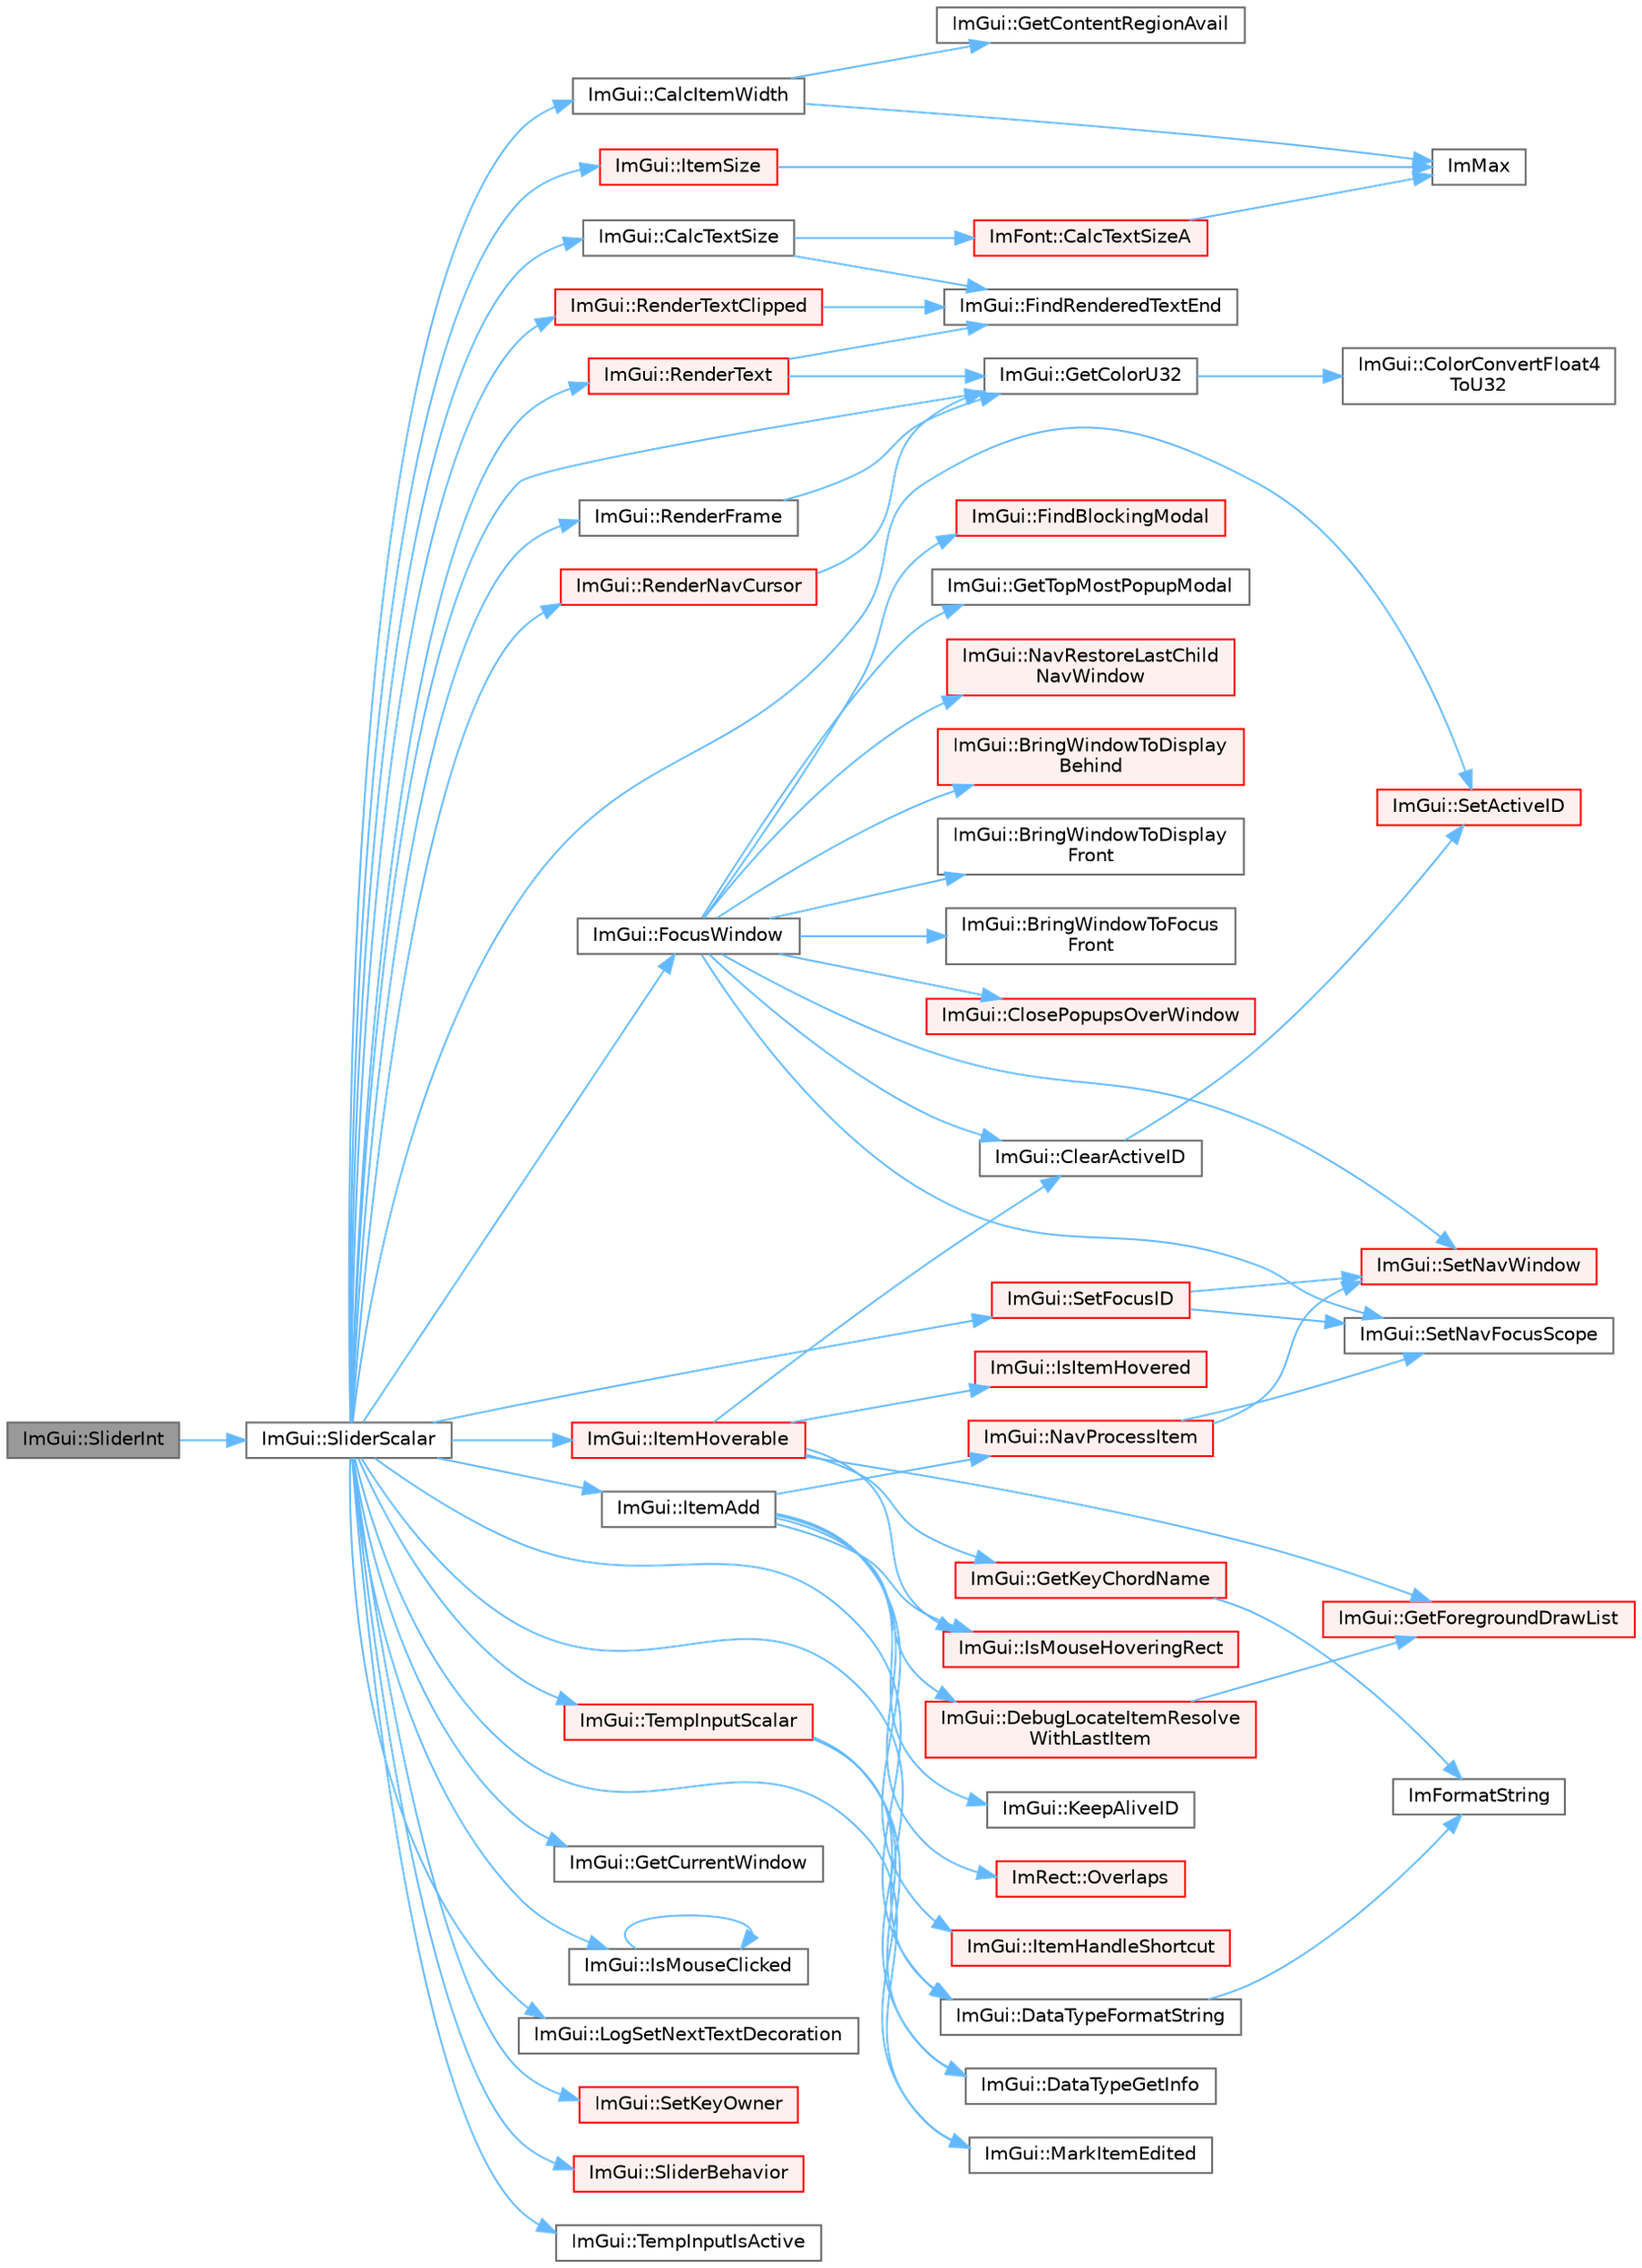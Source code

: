 digraph "ImGui::SliderInt"
{
 // LATEX_PDF_SIZE
  bgcolor="transparent";
  edge [fontname=Helvetica,fontsize=10,labelfontname=Helvetica,labelfontsize=10];
  node [fontname=Helvetica,fontsize=10,shape=box,height=0.2,width=0.4];
  rankdir="LR";
  Node1 [id="Node000001",label="ImGui::SliderInt",height=0.2,width=0.4,color="gray40", fillcolor="grey60", style="filled", fontcolor="black",tooltip=" "];
  Node1 -> Node2 [id="edge1_Node000001_Node000002",color="steelblue1",style="solid",tooltip=" "];
  Node2 [id="Node000002",label="ImGui::SliderScalar",height=0.2,width=0.4,color="grey40", fillcolor="white", style="filled",URL="$namespace_im_gui.html#afdd7faa9a69f75b8d674cdc207441bea",tooltip=" "];
  Node2 -> Node3 [id="edge2_Node000002_Node000003",color="steelblue1",style="solid",tooltip=" "];
  Node3 [id="Node000003",label="ImGui::CalcItemWidth",height=0.2,width=0.4,color="grey40", fillcolor="white", style="filled",URL="$namespace_im_gui.html#ab3b3ba92ebd8bca4a552dd93321a1994",tooltip=" "];
  Node3 -> Node4 [id="edge3_Node000003_Node000004",color="steelblue1",style="solid",tooltip=" "];
  Node4 [id="Node000004",label="ImGui::GetContentRegionAvail",height=0.2,width=0.4,color="grey40", fillcolor="white", style="filled",URL="$namespace_im_gui.html#a410c8e19b2fea8b52746ca11b3930301",tooltip=" "];
  Node3 -> Node5 [id="edge4_Node000003_Node000005",color="steelblue1",style="solid",tooltip=" "];
  Node5 [id="Node000005",label="ImMax",height=0.2,width=0.4,color="grey40", fillcolor="white", style="filled",URL="$imgui__internal_8h.html#a7667efd95147d0422f140917c71a9226",tooltip=" "];
  Node2 -> Node6 [id="edge5_Node000002_Node000006",color="steelblue1",style="solid",tooltip=" "];
  Node6 [id="Node000006",label="ImGui::CalcTextSize",height=0.2,width=0.4,color="grey40", fillcolor="white", style="filled",URL="$namespace_im_gui.html#a848b9db6cc4a186751c0ecebcaadc33b",tooltip=" "];
  Node6 -> Node7 [id="edge6_Node000006_Node000007",color="steelblue1",style="solid",tooltip=" "];
  Node7 [id="Node000007",label="ImFont::CalcTextSizeA",height=0.2,width=0.4,color="red", fillcolor="#FFF0F0", style="filled",URL="$struct_im_font.html#a418146c00c3dee351a411b952cce5175",tooltip=" "];
  Node7 -> Node5 [id="edge7_Node000007_Node000005",color="steelblue1",style="solid",tooltip=" "];
  Node6 -> Node14 [id="edge8_Node000006_Node000014",color="steelblue1",style="solid",tooltip=" "];
  Node14 [id="Node000014",label="ImGui::FindRenderedTextEnd",height=0.2,width=0.4,color="grey40", fillcolor="white", style="filled",URL="$namespace_im_gui.html#a7671e1dbc803a31b06081b52a771d83f",tooltip=" "];
  Node2 -> Node15 [id="edge9_Node000002_Node000015",color="steelblue1",style="solid",tooltip=" "];
  Node15 [id="Node000015",label="ImGui::DataTypeFormatString",height=0.2,width=0.4,color="grey40", fillcolor="white", style="filled",URL="$namespace_im_gui.html#a5fda8e22d0e4721940aefcb7232b1f82",tooltip=" "];
  Node15 -> Node16 [id="edge10_Node000015_Node000016",color="steelblue1",style="solid",tooltip=" "];
  Node16 [id="Node000016",label="ImFormatString",height=0.2,width=0.4,color="grey40", fillcolor="white", style="filled",URL="$imgui_8cpp.html#a75ccaf7d676b1f567ba888ae42ac3809",tooltip=" "];
  Node2 -> Node17 [id="edge11_Node000002_Node000017",color="steelblue1",style="solid",tooltip=" "];
  Node17 [id="Node000017",label="ImGui::DataTypeGetInfo",height=0.2,width=0.4,color="grey40", fillcolor="white", style="filled",URL="$namespace_im_gui.html#a5b25ed1443e5a28d5a5725892e896578",tooltip=" "];
  Node2 -> Node18 [id="edge12_Node000002_Node000018",color="steelblue1",style="solid",tooltip=" "];
  Node18 [id="Node000018",label="ImGui::FocusWindow",height=0.2,width=0.4,color="grey40", fillcolor="white", style="filled",URL="$namespace_im_gui.html#a27aa6f2f3aa11778c6d023b1b223f262",tooltip=" "];
  Node18 -> Node19 [id="edge13_Node000018_Node000019",color="steelblue1",style="solid",tooltip=" "];
  Node19 [id="Node000019",label="ImGui::BringWindowToDisplay\lBehind",height=0.2,width=0.4,color="red", fillcolor="#FFF0F0", style="filled",URL="$namespace_im_gui.html#a8cae2f7a08f820a8d5349d1964603b20",tooltip=" "];
  Node18 -> Node21 [id="edge14_Node000018_Node000021",color="steelblue1",style="solid",tooltip=" "];
  Node21 [id="Node000021",label="ImGui::BringWindowToDisplay\lFront",height=0.2,width=0.4,color="grey40", fillcolor="white", style="filled",URL="$namespace_im_gui.html#a1f7b95f36d03751c928af7b1b745e959",tooltip=" "];
  Node18 -> Node22 [id="edge15_Node000018_Node000022",color="steelblue1",style="solid",tooltip=" "];
  Node22 [id="Node000022",label="ImGui::BringWindowToFocus\lFront",height=0.2,width=0.4,color="grey40", fillcolor="white", style="filled",URL="$namespace_im_gui.html#affe95a2dc969f0d15fbd4b588c94ac1a",tooltip=" "];
  Node18 -> Node23 [id="edge16_Node000018_Node000023",color="steelblue1",style="solid",tooltip=" "];
  Node23 [id="Node000023",label="ImGui::ClearActiveID",height=0.2,width=0.4,color="grey40", fillcolor="white", style="filled",URL="$namespace_im_gui.html#a17ff60ad1e2669130ac38a04d16eb354",tooltip=" "];
  Node23 -> Node24 [id="edge17_Node000023_Node000024",color="steelblue1",style="solid",tooltip=" "];
  Node24 [id="Node000024",label="ImGui::SetActiveID",height=0.2,width=0.4,color="red", fillcolor="#FFF0F0", style="filled",URL="$namespace_im_gui.html#a27b8ace13a8c421ee8405f0cbebe4ead",tooltip=" "];
  Node18 -> Node26 [id="edge18_Node000018_Node000026",color="steelblue1",style="solid",tooltip=" "];
  Node26 [id="Node000026",label="ImGui::ClosePopupsOverWindow",height=0.2,width=0.4,color="red", fillcolor="#FFF0F0", style="filled",URL="$namespace_im_gui.html#a0076b153c697cb85e263fcbd59340bce",tooltip=" "];
  Node18 -> Node31 [id="edge19_Node000018_Node000031",color="steelblue1",style="solid",tooltip=" "];
  Node31 [id="Node000031",label="ImGui::FindBlockingModal",height=0.2,width=0.4,color="red", fillcolor="#FFF0F0", style="filled",URL="$namespace_im_gui.html#a196705a4195b41a57470ef6553cb440c",tooltip=" "];
  Node18 -> Node32 [id="edge20_Node000018_Node000032",color="steelblue1",style="solid",tooltip=" "];
  Node32 [id="Node000032",label="ImGui::GetTopMostPopupModal",height=0.2,width=0.4,color="grey40", fillcolor="white", style="filled",URL="$namespace_im_gui.html#a6b905269b079f5e07755db52cc6e52df",tooltip=" "];
  Node18 -> Node33 [id="edge21_Node000018_Node000033",color="steelblue1",style="solid",tooltip=" "];
  Node33 [id="Node000033",label="ImGui::NavRestoreLastChild\lNavWindow",height=0.2,width=0.4,color="red", fillcolor="#FFF0F0", style="filled",URL="$namespace_im_gui.html#ae9ed208c0b64e4919e5de1cb83b2db2a",tooltip=" "];
  Node18 -> Node35 [id="edge22_Node000018_Node000035",color="steelblue1",style="solid",tooltip=" "];
  Node35 [id="Node000035",label="ImGui::SetNavFocusScope",height=0.2,width=0.4,color="grey40", fillcolor="white", style="filled",URL="$namespace_im_gui.html#ada2736a9b034b93ba877f46577bc5e8b",tooltip=" "];
  Node18 -> Node36 [id="edge23_Node000018_Node000036",color="steelblue1",style="solid",tooltip=" "];
  Node36 [id="Node000036",label="ImGui::SetNavWindow",height=0.2,width=0.4,color="red", fillcolor="#FFF0F0", style="filled",URL="$namespace_im_gui.html#aa422c756f467e650d67b4fb1b74ff5a1",tooltip=" "];
  Node2 -> Node38 [id="edge24_Node000002_Node000038",color="steelblue1",style="solid",tooltip=" "];
  Node38 [id="Node000038",label="ImGui::GetColorU32",height=0.2,width=0.4,color="grey40", fillcolor="white", style="filled",URL="$namespace_im_gui.html#a0de2d9bd347d9866511eb8d014e62556",tooltip=" "];
  Node38 -> Node39 [id="edge25_Node000038_Node000039",color="steelblue1",style="solid",tooltip=" "];
  Node39 [id="Node000039",label="ImGui::ColorConvertFloat4\lToU32",height=0.2,width=0.4,color="grey40", fillcolor="white", style="filled",URL="$namespace_im_gui.html#abe2691de0b1a71c774ab24cc91564a94",tooltip=" "];
  Node2 -> Node40 [id="edge26_Node000002_Node000040",color="steelblue1",style="solid",tooltip=" "];
  Node40 [id="Node000040",label="ImGui::GetCurrentWindow",height=0.2,width=0.4,color="grey40", fillcolor="white", style="filled",URL="$namespace_im_gui.html#ac452417b5004ca16a814a72cff153526",tooltip=" "];
  Node2 -> Node41 [id="edge27_Node000002_Node000041",color="steelblue1",style="solid",tooltip=" "];
  Node41 [id="Node000041",label="ImGui::IsMouseClicked",height=0.2,width=0.4,color="grey40", fillcolor="white", style="filled",URL="$namespace_im_gui.html#a2d430db9485d0b3d86d51d5436225495",tooltip=" "];
  Node41 -> Node41 [id="edge28_Node000041_Node000041",color="steelblue1",style="solid",tooltip=" "];
  Node2 -> Node42 [id="edge29_Node000002_Node000042",color="steelblue1",style="solid",tooltip=" "];
  Node42 [id="Node000042",label="ImGui::ItemAdd",height=0.2,width=0.4,color="grey40", fillcolor="white", style="filled",URL="$namespace_im_gui.html#a0c2ccafc8d403c02a6590ac21157b9ac",tooltip=" "];
  Node42 -> Node43 [id="edge30_Node000042_Node000043",color="steelblue1",style="solid",tooltip=" "];
  Node43 [id="Node000043",label="ImGui::DebugLocateItemResolve\lWithLastItem",height=0.2,width=0.4,color="red", fillcolor="#FFF0F0", style="filled",URL="$namespace_im_gui.html#ae8ab0d7dfc90af8e82db3ed9e7829219",tooltip=" "];
  Node43 -> Node59 [id="edge31_Node000043_Node000059",color="steelblue1",style="solid",tooltip=" "];
  Node59 [id="Node000059",label="ImGui::GetForegroundDrawList",height=0.2,width=0.4,color="red", fillcolor="#FFF0F0", style="filled",URL="$namespace_im_gui.html#a77e1a981b472415e6613a2bd0966d817",tooltip=" "];
  Node42 -> Node66 [id="edge32_Node000042_Node000066",color="steelblue1",style="solid",tooltip=" "];
  Node66 [id="Node000066",label="ImGui::IsMouseHoveringRect",height=0.2,width=0.4,color="red", fillcolor="#FFF0F0", style="filled",URL="$namespace_im_gui.html#ae0b8ea0e06c457316d6aed6c5b2a1c25",tooltip=" "];
  Node42 -> Node70 [id="edge33_Node000042_Node000070",color="steelblue1",style="solid",tooltip=" "];
  Node70 [id="Node000070",label="ImGui::ItemHandleShortcut",height=0.2,width=0.4,color="red", fillcolor="#FFF0F0", style="filled",URL="$namespace_im_gui.html#a338deb537666a886cf3ece08c07e9fa9",tooltip=" "];
  Node42 -> Node73 [id="edge34_Node000042_Node000073",color="steelblue1",style="solid",tooltip=" "];
  Node73 [id="Node000073",label="ImGui::KeepAliveID",height=0.2,width=0.4,color="grey40", fillcolor="white", style="filled",URL="$namespace_im_gui.html#a85a245c78a9f7c351636bdad6e60c488",tooltip=" "];
  Node42 -> Node74 [id="edge35_Node000042_Node000074",color="steelblue1",style="solid",tooltip=" "];
  Node74 [id="Node000074",label="ImGui::NavProcessItem",height=0.2,width=0.4,color="red", fillcolor="#FFF0F0", style="filled",URL="$namespace_im_gui.html#aa217c2f0448788f3c064bf828a8f9d8f",tooltip=" "];
  Node74 -> Node35 [id="edge36_Node000074_Node000035",color="steelblue1",style="solid",tooltip=" "];
  Node74 -> Node36 [id="edge37_Node000074_Node000036",color="steelblue1",style="solid",tooltip=" "];
  Node42 -> Node92 [id="edge38_Node000042_Node000092",color="steelblue1",style="solid",tooltip=" "];
  Node92 [id="Node000092",label="ImRect::Overlaps",height=0.2,width=0.4,color="red", fillcolor="#FFF0F0", style="filled",URL="$struct_im_rect.html#a0af3bade3781e5e7c6afdf71ccfb0d43",tooltip=" "];
  Node2 -> Node93 [id="edge39_Node000002_Node000093",color="steelblue1",style="solid",tooltip=" "];
  Node93 [id="Node000093",label="ImGui::ItemHoverable",height=0.2,width=0.4,color="red", fillcolor="#FFF0F0", style="filled",URL="$namespace_im_gui.html#a1d7304e335dbe35c4d97b67854111ed2",tooltip=" "];
  Node93 -> Node23 [id="edge40_Node000093_Node000023",color="steelblue1",style="solid",tooltip=" "];
  Node93 -> Node59 [id="edge41_Node000093_Node000059",color="steelblue1",style="solid",tooltip=" "];
  Node93 -> Node94 [id="edge42_Node000093_Node000094",color="steelblue1",style="solid",tooltip=" "];
  Node94 [id="Node000094",label="ImGui::GetKeyChordName",height=0.2,width=0.4,color="red", fillcolor="#FFF0F0", style="filled",URL="$namespace_im_gui.html#a4711f04593c21dee2ecb1f736c4da981",tooltip=" "];
  Node94 -> Node16 [id="edge43_Node000094_Node000016",color="steelblue1",style="solid",tooltip=" "];
  Node93 -> Node101 [id="edge44_Node000093_Node000101",color="steelblue1",style="solid",tooltip=" "];
  Node101 [id="Node000101",label="ImGui::IsItemHovered",height=0.2,width=0.4,color="red", fillcolor="#FFF0F0", style="filled",URL="$namespace_im_gui.html#ac9a400eff3a9561d95e80486c52a660b",tooltip=" "];
  Node93 -> Node66 [id="edge45_Node000093_Node000066",color="steelblue1",style="solid",tooltip=" "];
  Node2 -> Node177 [id="edge46_Node000002_Node000177",color="steelblue1",style="solid",tooltip=" "];
  Node177 [id="Node000177",label="ImGui::ItemSize",height=0.2,width=0.4,color="red", fillcolor="#FFF0F0", style="filled",URL="$namespace_im_gui.html#a4b5818a652d943ea54e0cec9fb3943d7",tooltip=" "];
  Node177 -> Node5 [id="edge47_Node000177_Node000005",color="steelblue1",style="solid",tooltip=" "];
  Node2 -> Node263 [id="edge48_Node000002_Node000263",color="steelblue1",style="solid",tooltip=" "];
  Node263 [id="Node000263",label="ImGui::LogSetNextTextDecoration",height=0.2,width=0.4,color="grey40", fillcolor="white", style="filled",URL="$namespace_im_gui.html#a66bc1e61bff5f2170bcd2d7d071eaa22",tooltip=" "];
  Node2 -> Node285 [id="edge49_Node000002_Node000285",color="steelblue1",style="solid",tooltip=" "];
  Node285 [id="Node000285",label="ImGui::MarkItemEdited",height=0.2,width=0.4,color="grey40", fillcolor="white", style="filled",URL="$namespace_im_gui.html#a83036681a36fbee2d35b5b57a1ef72e6",tooltip=" "];
  Node2 -> Node230 [id="edge50_Node000002_Node000230",color="steelblue1",style="solid",tooltip=" "];
  Node230 [id="Node000230",label="ImGui::RenderFrame",height=0.2,width=0.4,color="grey40", fillcolor="white", style="filled",URL="$namespace_im_gui.html#a6eb97ff501764c37df4ffd99ebadeba7",tooltip=" "];
  Node230 -> Node38 [id="edge51_Node000230_Node000038",color="steelblue1",style="solid",tooltip=" "];
  Node2 -> Node231 [id="edge52_Node000002_Node000231",color="steelblue1",style="solid",tooltip=" "];
  Node231 [id="Node000231",label="ImGui::RenderNavCursor",height=0.2,width=0.4,color="red", fillcolor="#FFF0F0", style="filled",URL="$namespace_im_gui.html#a2722dcfe26c7f6e8cd522102ef5b7df2",tooltip=" "];
  Node231 -> Node38 [id="edge53_Node000231_Node000038",color="steelblue1",style="solid",tooltip=" "];
  Node2 -> Node273 [id="edge54_Node000002_Node000273",color="steelblue1",style="solid",tooltip=" "];
  Node273 [id="Node000273",label="ImGui::RenderText",height=0.2,width=0.4,color="red", fillcolor="#FFF0F0", style="filled",URL="$namespace_im_gui.html#a9971ce57f2a288ac3a12df886c5550d1",tooltip=" "];
  Node273 -> Node14 [id="edge55_Node000273_Node000014",color="steelblue1",style="solid",tooltip=" "];
  Node273 -> Node38 [id="edge56_Node000273_Node000038",color="steelblue1",style="solid",tooltip=" "];
  Node2 -> Node279 [id="edge57_Node000002_Node000279",color="steelblue1",style="solid",tooltip=" "];
  Node279 [id="Node000279",label="ImGui::RenderTextClipped",height=0.2,width=0.4,color="red", fillcolor="#FFF0F0", style="filled",URL="$namespace_im_gui.html#ab362eafae794c7364a6b96ea06f38eb9",tooltip=" "];
  Node279 -> Node14 [id="edge58_Node000279_Node000014",color="steelblue1",style="solid",tooltip=" "];
  Node2 -> Node24 [id="edge59_Node000002_Node000024",color="steelblue1",style="solid",tooltip=" "];
  Node2 -> Node288 [id="edge60_Node000002_Node000288",color="steelblue1",style="solid",tooltip=" "];
  Node288 [id="Node000288",label="ImGui::SetFocusID",height=0.2,width=0.4,color="red", fillcolor="#FFF0F0", style="filled",URL="$namespace_im_gui.html#a8ad578d7141486ff12b59b0c251234e6",tooltip=" "];
  Node288 -> Node35 [id="edge61_Node000288_Node000035",color="steelblue1",style="solid",tooltip=" "];
  Node288 -> Node36 [id="edge62_Node000288_Node000036",color="steelblue1",style="solid",tooltip=" "];
  Node2 -> Node214 [id="edge63_Node000002_Node000214",color="steelblue1",style="solid",tooltip=" "];
  Node214 [id="Node000214",label="ImGui::SetKeyOwner",height=0.2,width=0.4,color="red", fillcolor="#FFF0F0", style="filled",URL="$namespace_im_gui.html#ac415798dd69ab045cda84dd14a52c3ea",tooltip=" "];
  Node2 -> Node518 [id="edge64_Node000002_Node000518",color="steelblue1",style="solid",tooltip=" "];
  Node518 [id="Node000518",label="ImGui::SliderBehavior",height=0.2,width=0.4,color="red", fillcolor="#FFF0F0", style="filled",URL="$namespace_im_gui.html#af8d5d2cfa55221448e55e51b1abcfe93",tooltip=" "];
  Node2 -> Node520 [id="edge65_Node000002_Node000520",color="steelblue1",style="solid",tooltip=" "];
  Node520 [id="Node000520",label="ImGui::TempInputIsActive",height=0.2,width=0.4,color="grey40", fillcolor="white", style="filled",URL="$namespace_im_gui.html#a4e5c8dd9a681f3b8f8f36b07d84ae0e5",tooltip=" "];
  Node2 -> Node521 [id="edge66_Node000002_Node000521",color="steelblue1",style="solid",tooltip=" "];
  Node521 [id="Node000521",label="ImGui::TempInputScalar",height=0.2,width=0.4,color="red", fillcolor="#FFF0F0", style="filled",URL="$namespace_im_gui.html#a392fed3e7db2a75abf217bf84c6abce9",tooltip=" "];
  Node521 -> Node15 [id="edge67_Node000521_Node000015",color="steelblue1",style="solid",tooltip=" "];
  Node521 -> Node17 [id="edge68_Node000521_Node000017",color="steelblue1",style="solid",tooltip=" "];
  Node521 -> Node285 [id="edge69_Node000521_Node000285",color="steelblue1",style="solid",tooltip=" "];
}
